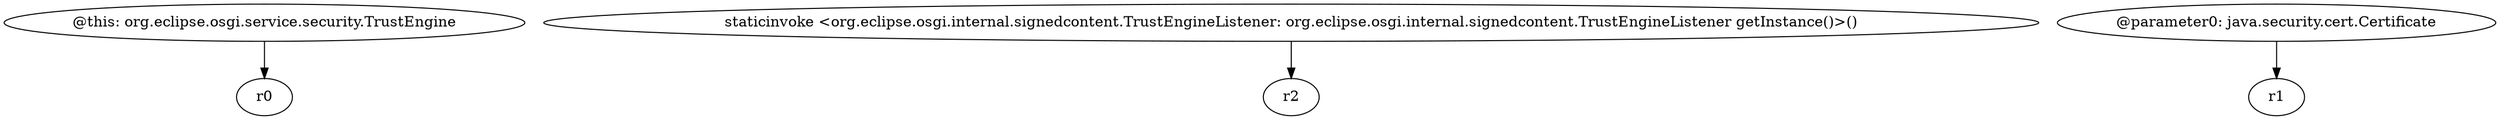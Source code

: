 digraph g {
0[label="@this: org.eclipse.osgi.service.security.TrustEngine"]
1[label="r0"]
0->1[label=""]
2[label="staticinvoke <org.eclipse.osgi.internal.signedcontent.TrustEngineListener: org.eclipse.osgi.internal.signedcontent.TrustEngineListener getInstance()>()"]
3[label="r2"]
2->3[label=""]
4[label="@parameter0: java.security.cert.Certificate"]
5[label="r1"]
4->5[label=""]
}